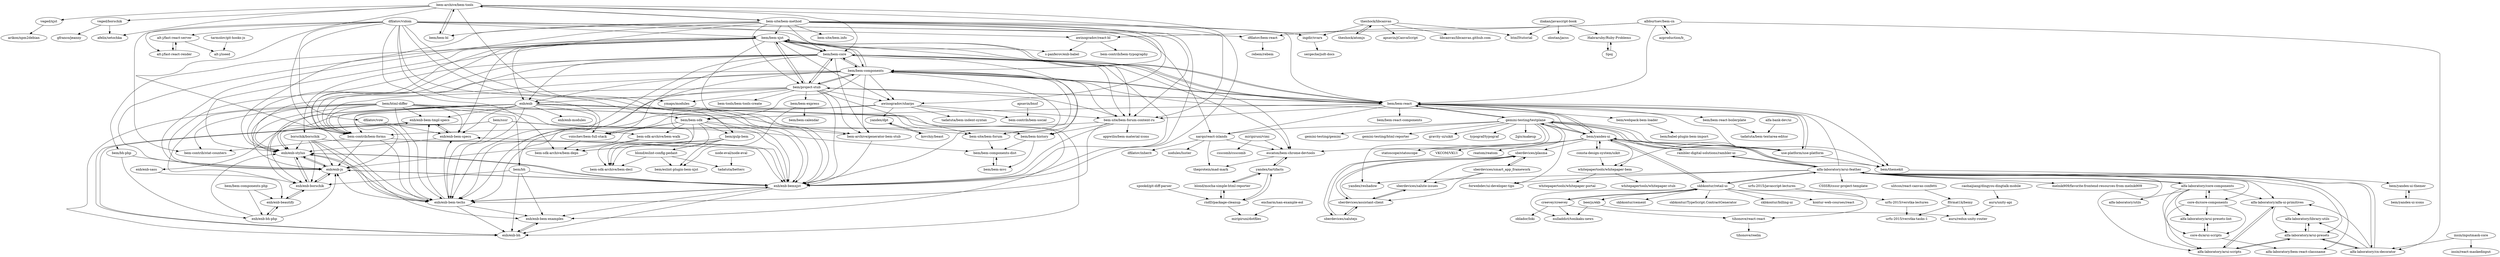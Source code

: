 digraph G {
"bem/html-differ" -> "enb/enb-bem-tmpl-specs"
"bem/html-differ" -> "enb/enb-bem-specs"
"bem/html-differ" -> "enb/enb-stylus"
"bem/html-differ" -> "enb/enb-js"
"bem/html-differ" -> "enb/enb-bemxjst"
"bem/html-differ" -> "enb/enb-bem-techs"
"bem/html-differ" -> "enb/enb-bh"
"bem/html-differ" -> "enb/enb-borschik"
"bem/html-differ" -> "bem-contrib/stat-counters"
"bem/html-differ" -> "bem-archive/generator-bem-stub"
"bem/html-differ" -> "bem/bh"
"bem/html-differ" -> "bem-contrib/bem-forms"
"bem/html-differ" -> "bem-sdk-archive/bem-walk"
"theshock/libcanvas" -> "theshock/atomjs"
"theshock/libcanvas" -> "apsavin/jCanvaScript"
"theshock/libcanvas" -> "libcanvas/libcanvas.github.com"
"theshock/libcanvas" -> "ingdir/svarx"
"theshock/libcanvas" -> "html5tutorial"
"bem/sssr" -> "bem/bem-components-dist"
"bem/sssr" -> "bem-site/bem-forum"
"bem/sssr" -> "enb/enb-bem-techs"
"bem/sssr" -> "enb/enb-borschik"
"bem/sssr" -> "enb/enb-stylus"
"bem/bem-xjst" -> "enb/enb-bemxjst"
"bem/bem-xjst" -> "bem/bem-core"
"bem/bem-xjst" -> "bem-contrib/bem-forms"
"bem/bem-xjst" -> "enb/enb"
"bem/bem-xjst" -> "enb/enb-bem-techs"
"bem/bem-xjst" -> "bem-site/bem-forum-content-ru"
"bem/bem-xjst" -> "enb/enb-stylus"
"bem/bem-xjst" -> "escaton/bem-chrome-devtools"
"bem/bem-xjst" -> "enb/enb-bem-specs"
"bem/bem-xjst" -> "bem/bem-components"
"bem/bem-xjst" -> "enb/enb-js"
"bem/bem-xjst" -> "bem/project-stub"
"bem/bem-xjst" -> "bem/bh-php"
"bem/bem-xjst" -> "awinogradov/sharps"
"bem/bem-xjst" -> "bem/bem-react"
"iliakan/javascript-book" -> "Habraruby/Ruby-Problems"
"iliakan/javascript-book" -> "html5tutorial"
"iliakan/javascript-book" -> "olostan/jacss"
"bem/bem-sdk" -> "bem/gulp-bem"
"bem/bem-sdk" -> "bem-sdk-archive/bem-walk"
"bem/bem-sdk" -> "bem-sdk-archive/bem-decl"
"bem/bem-sdk" -> "voischev/bem-full-stack"
"bem/bem-sdk" -> "enb/enb-js"
"bem/bem-sdk" -> "enb/enb-bemxjst"
"bem/bem-sdk" -> "bem-sdk-archive/bem-deps"
"bem/bem-sdk" -> "bem-archive/generator-bem-stub"
"dfilatov/vidom" -> "voischev/bem-full-stack"
"dfilatov/vidom" -> "bem/gulp-bem"
"dfilatov/vidom" -> "alt-j/fast-react-server"
"dfilatov/vidom" -> "dfilatov/vow"
"dfilatov/vidom" -> "narqo/react-islands"
"dfilatov/vidom" -> "bem/bem-xjst"
"dfilatov/vidom" -> "bem-contrib/bem-forms"
"dfilatov/vidom" -> "bem-sdk-archive/bem-deps"
"dfilatov/vidom" -> "s-panferov/enb-babel"
"dfilatov/vidom" -> "dfilatov/bem-react"
"dfilatov/vidom" -> "bem-contrib/stat-counters"
"dfilatov/vidom" -> "bem/bem-sdk"
"dfilatov/vidom" -> "alt-j/fast-react-render"
"dfilatov/vidom" -> "enb/enb-bemxjst"
"dfilatov/vidom" -> "awinogradov/react-bl"
"bem-archive/generator-bem-stub" -> "enb/enb-bemxjst"
"enb/enb" -> "enb/enb-bemxjst"
"enb/enb" -> "enb/enb-stylus"
"enb/enb" -> "enb/enb-bem-techs"
"enb/enb" -> "enb/enb-js"
"enb/enb" -> "enb/enb-bh"
"enb/enb" -> "enb/enb-borschik"
"enb/enb" -> "enb/enb-bem-specs"
"enb/enb" -> "enb/enb-bem-examples"
"enb/enb" -> "enb/enb-bem-tmpl-specs"
"enb/enb" -> "enb/enb-sass"
"enb/enb" -> "enb/enb-modules"
"enb/enb" -> "bem/bem-history"
"enb/enb" -> "bem/bh"
"enb/enb" -> "bem-contrib/bem-forms"
"bem/bh" -> "enb/enb-bemxjst"
"bem/bh" -> "enb/enb-bem-examples"
"bem/bh" -> "enb/enb-bh"
"bem/bh" -> "enb/enb-borschik"
"enb/enb-bemxjst" -> "enb/enb-stylus"
"enb/enb-bemxjst" -> "enb/enb-bem-techs"
"enb/enb-bemxjst" -> "enb/enb-js"
"enb/enb-bemxjst" -> "enb/enb-bem-examples"
"enb/enb-bemxjst" -> "enb/enb-bh"
"enb/enb-bemxjst" -> "enb/enb-bem-specs"
"bem/bem-mvc" -> "bem/bem-components-dist"
"bem/bem-history" -> "bem/bem-mvc"
"bem/bem-history" -> "bem/bem-components-dist"
"bem-site/bem-forum" -> "bem/bem-components-dist"
"enb/enb-stylus" -> "enb/enb-js"
"enb/enb-stylus" -> "enb/enb-borschik"
"enb/enb-stylus" -> "enb/enb-bemxjst"
"enb/enb-stylus" -> "enb/enb-bem-techs"
"enb/enb-js" -> "enb/enb-stylus"
"enb/enb-js" -> "enb/enb-borschik"
"enb/enb-js" -> "enb/enb-bemxjst"
"enb/enb-bh" -> "enb/enb-bem-examples"
"enb/enb-bh" -> "enb/enb-bem-tmpl-specs"
"enb/enb-borschik" -> "enb/enb-stylus"
"enb/enb-borschik" -> "enb/enb-js"
"enb/enb-borschik" -> "enb/enb-beautify"
"creevey/creevey" -> "skbkontur/retail-ui"
"creevey/creevey" -> "nulladdict/tonikaku-news"
"creevey/creevey" -> "tihonove/react-react"
"creevey/creevey" -> "oblador/loki" ["e"=1]
"alfa-laboratory/alfa-ui-primitives" -> "alfa-laboratory/library-utils"
"alfa-laboratory/alfa-ui-primitives" -> "alfa-laboratory/arui-presets"
"alfa-laboratory/alfa-ui-primitives" -> "alfa-laboratory/arui-scripts"
"bem-site/bem-forum-content-ru" -> "enb/enb-bemxjst"
"bem-site/bem-forum-content-ru" -> "bem-contrib/bem-forms"
"bem-site/bem-forum-content-ru" -> "appwilio/bem-material-icons"
"bem-site/bem-forum-content-ru" -> "bem/bem-history"
"bem-site/bem-forum-content-ru" -> "enb/enb-bem-techs"
"beerjs/ekb" -> "auru/redux-unity-router"
"beerjs/ekb" -> "nulladdict/tonikaku-news"
"alfa-laboratory/arui-scripts" -> "alfa-laboratory/arui-presets"
"alfa-laboratory/arui-scripts" -> "alfa-laboratory/alfa-ui-primitives"
"tihonove/react-react" -> "tihonove/reelm"
"theshock/atomjs" -> "theshock/libcanvas"
"Habraruby/Ruby-Problems" -> "Spoj"
"alfa-laboratory/arui-presets-lint" -> "core-ds/arui-scripts"
"whitepapertools/whitepaper-bem" -> "whitepapertools/whitepaper-portal"
"whitepapertools/whitepaper-bem" -> "whitepapertools/whitepaper-stub"
"Spoj" -> "Habraruby/Ruby-Problems"
"bem/bem-react-boilerplate" -> "tadatuta/bem-textarea-editor"
"encharm/nan-example-eol" -> "miripiruni/dotfiles"
"consta-design-system/uikit" -> "bem/yandex-ui"
"consta-design-system/uikit" -> "whitepapertools/whitepaper-bem"
"awinogradov/sharps" -> "bem-contrib/bem-forms"
"awinogradov/sharps" -> "voischev/bem-full-stack"
"awinogradov/sharps" -> "bem-contrib/bem-social"
"awinogradov/sharps" -> "bem-site/bem-forum-content-ru"
"awinogradov/sharps" -> "tadatuta/bem-indent-syntax"
"awinogradov/sharps" -> "enb/enb-bem-techs"
"awinogradov/sharps" -> "yandex/dpt"
"miripiruni/vimi" -> "escaton/bem-chrome-devtools"
"miripiruni/vimi" -> "csscomb/csscomb"
"bem/bh-php" -> "enb/enb-bh-php"
"bem/bh-php" -> "enb/enb-js"
"dfilatov/bem-react" -> "rebem/rebem"
"azproduction/b_" -> "albburtsev/bem-cn"
"bem/yandex-ui" -> "use-platform/use-platform"
"bem/yandex-ui" -> "bem/bem-react"
"bem/yandex-ui" -> "bem/themekit"
"bem/yandex-ui" -> "whitepapertools/whitepaper-bem"
"bem/yandex-ui" -> "bem/bem-components"
"bem/yandex-ui" -> "VKCOM/VKUI" ["e"=1]
"bem/yandex-ui" -> "consta-design-system/uikit"
"bem/yandex-ui" -> "gemini-testing/testplane"
"bem/yandex-ui" -> "reatom/reatom" ["e"=1]
"bem/yandex-ui" -> "skbkontur/retail-ui"
"bem/yandex-ui" -> "statoscope/statoscope" ["e"=1]
"bem/yandex-ui" -> "sberdevices/plasma"
"bem/yandex-ui" -> "rambler-digital-solutions/rambler-ui"
"enb/enb-bem-specs" -> "enb/enb-bem-tmpl-specs"
"enb/enb-bem-specs" -> "enb/enb-stylus"
"enb/enb-bem-examples" -> "enb/enb-bh"
"enb/enb-bem-techs" -> "enb/enb-bemxjst"
"enb/enb-bem-techs" -> "enb/enb-stylus"
"enb/enb-bem-techs" -> "enb/enb-bem-specs"
"enb/enb-bem-techs" -> "enb/enb-bem-examples"
"enb/enb-bem-techs" -> "enb/enb-bem-tmpl-specs"
"enb/enb-bem-techs" -> "enb/enb-js"
"enb/enb-bem-techs" -> "enb/enb-bh"
"enb/enb-bem-tmpl-specs" -> "enb/enb-bh"
"enb/enb-bem-tmpl-specs" -> "enb/enb-bem-specs"
"enb/enb-beautify" -> "enb/enb-bh-php"
"enb/enb-beautify" -> "enb/enb-borschik"
"enb/enb-bh-php" -> "enb/enb-beautify"
"enb/enb-bh-php" -> "enb/enb-stylus"
"enb/enb-bh-php" -> "enb/enb-js"
"veged/xjst" -> "arikon/npm2debian"
"bem/themekit" -> "bem/yandex-ui-themer"
"spookd/git-diff-parser" -> "rndD/package-cleanup"
"alfa-laboratory/core-components" -> "core-ds/core-components"
"alfa-laboratory/core-components" -> "alfa-laboratory/utils"
"alfa-laboratory/core-components" -> "alfa-laboratory/arui-presets-lint"
"alfa-laboratory/core-components" -> "alfa-laboratory/arui-scripts"
"alfa-laboratory/core-components" -> "alfa-laboratory/arui-feather"
"alfa-laboratory/core-components" -> "core-ds/arui-scripts"
"alfa-laboratory/core-components" -> "alfa-laboratory/alfa-ui-primitives"
"apsavin/bnsf" -> "bem-contrib/bem-social"
"bem-sdk-archive/bem-walk" -> "bem-sdk-archive/bem-decl"
"bem-sdk-archive/bem-walk" -> "bem-sdk-archive/bem-deps"
"bem-contrib/bem-forms" -> "enb/enb-bemxjst"
"bem-contrib/bem-forms" -> "enb/enb-js"
"bem-contrib/bem-forms" -> "bem-contrib/stat-counters"
"bem-contrib/bem-forms" -> "enb/enb-bem-techs"
"albburtsev/bem-cn" -> "azproduction/b_"
"albburtsev/bem-cn" -> "dfilatov/bem-react"
"albburtsev/bem-cn" -> "alfa-laboratory/cn-decorator"
"albburtsev/bem-cn" -> "bem/bem-react"
"albburtsev/bem-cn" -> "awinogradov/react-bl"
"f0rmat1k/bemy" -> "auru/redux-unity-router"
"f0rmat1k/bemy" -> "urfu-2015/verstka-tasks-1"
"voischev/bem-full-stack" -> "bem-sdk-archive/bem-deps"
"tarmolov/git-hooks-js" -> "alt-j/iseed"
"sberdevices/salute-issues" -> "sberdevices/assistant-client"
"ulitcos/react-canvas-confetti" -> "f0rmat1k/bemy"
"insin/inputmask-core" -> "insin/react-maskedinput" ["e"=1]
"insin/inputmask-core" -> "alfa-laboratory/cn-decorator"
"bem/bem-components-php" -> "enb/enb-bh-php"
"bem/bem-components-php" -> "enb/enb-beautify"
"bem/bem-components-dist" -> "bem/bem-mvc"
"enb/enb-sass" -> "enb/enb-beautify"
"use-platform/use-platform" -> "bem/yandex-ui"
"use-platform/use-platform" -> "bem/themekit"
"use-platform/use-platform" -> "bem/bem-react"
"rndD/package-cleanup" -> "yandex/tartifacts"
"rndD/package-cleanup" -> "miripiruni/dotfiles"
"rndD/package-cleanup" -> "blond/mocha-simple-html-reporter"
"sberdevices/plasma" -> "sberdevices/assistant-client"
"sberdevices/plasma" -> "sberdevices/salutejs"
"sberdevices/plasma" -> "sberdevices/smart_app_framework"
"sberdevices/plasma" -> "sberdevices/salute-issues"
"sberdevices/smart_app_framework" -> "sberdevices/plasma"
"sberdevices/smart_app_framework" -> "sberdevices/salute-issues"
"sberdevices/smart_app_framework" -> "sberdevices/assistant-client"
"bem/yandex-ui-icons" -> "bem/yandex-ui-themer"
"bem/yandex-ui-themer" -> "bem/yandex-ui-icons"
"sberdevices/assistant-client" -> "sberdevices/plasma"
"sberdevices/assistant-client" -> "sberdevices/salutejs"
"sberdevices/assistant-client" -> "sberdevices/salute-issues"
"sberdevices/salutejs" -> "sberdevices/assistant-client"
"sberdevices/salutejs" -> "sberdevices/plasma"
"core-ds/core-components" -> "alfa-laboratory/core-components"
"core-ds/core-components" -> "core-ds/arui-scripts"
"core-ds/core-components" -> "alfa-laboratory/arui-presets-lint"
"core-ds/core-components" -> "alfa-laboratory/arui-scripts"
"urfu-2015/javascript-lectures" -> "urfu-2015/verstka-lectures"
"ingdir/svarx" -> "sergeche/jsdt-docs"
"kovchiy/beast" -> "yandex/dpt"
"narqo/react-islands" -> "escaton/bem-chrome-devtools"
"narqo/react-islands" -> "dfilatov/inherit"
"narqo/react-islands" -> "theprotein/mad-mark"
"narqo/react-islands" -> "nodules/luster"
"veged/borschik" -> "afelix/setochka"
"veged/borschik" -> "gfranco/jeanny"
"bem/gulp-bem" -> "bem/eslint-plugin-bem-xjst"
"bem/gulp-bem" -> "blond/eslint-config-pedant"
"bem/gulp-bem" -> "bem-sdk-archive/bem-deps"
"bem/gulp-bem" -> "bem-sdk-archive/bem-decl"
"urfu-2015/verstka-lectures" -> "urfu-2015/verstka-tasks-1"
"bem/bem-express" -> "bem/bem-calendar"
"bem/bem-express" -> "bem/eslint-plugin-bem-xjst"
"gemini-testing/testplane" -> "gemini-testing/gemini" ["e"=1]
"gemini-testing/testplane" -> "bem/bem-react"
"gemini-testing/testplane" -> "gemini-testing/html-reporter" ["e"=1]
"gemini-testing/testplane" -> "gravity-ui/uikit" ["e"=1]
"gemini-testing/testplane" -> "typograf/typograf" ["e"=1]
"gemini-testing/testplane" -> "bem/yandex-ui"
"gemini-testing/testplane" -> "yandex/reshadow" ["e"=1]
"gemini-testing/testplane" -> "bem/themekit"
"gemini-testing/testplane" -> "statoscope/statoscope" ["e"=1]
"gemini-testing/testplane" -> "alfa-laboratory/arui-feather"
"gemini-testing/testplane" -> "2gis/makeup" ["e"=1]
"gemini-testing/testplane" -> "narqo/react-islands"
"gemini-testing/testplane" -> "escaton/bem-chrome-devtools"
"gemini-testing/testplane" -> "forwebdev/ui-developer-tips" ["e"=1]
"gemini-testing/testplane" -> "use-platform/use-platform"
"escaton/bem-chrome-devtools" -> "yandex/tartifacts"
"escaton/bem-chrome-devtools" -> "theprotein/mad-mark"
"bem/project-stub" -> "bem/bem-components"
"bem/project-stub" -> "bem/bem-core"
"bem/project-stub" -> "bem/bem-express"
"bem/project-stub" -> "bem-site/bem-forum-content-ru"
"bem/project-stub" -> "bem-archive/generator-bem-stub"
"bem/project-stub" -> "bem/bem-xjst"
"bem/project-stub" -> "ymaps/modules"
"bem/project-stub" -> "bem-contrib/bem-forms"
"bem/project-stub" -> "bem/bem-react"
"bem/project-stub" -> "awinogradov/sharps"
"bem/project-stub" -> "bem-site/bem-forum"
"bem/project-stub" -> "enb/enb"
"bem/project-stub" -> "enb/enb-bemxjst"
"bem/project-stub" -> "enb/enb-bem-techs"
"bem/project-stub" -> "bem-tools/bem-tools-create"
"yandex/tartifacts" -> "rndD/package-cleanup"
"yandex/tartifacts" -> "blond/mocha-simple-html-reporter"
"yandex/tartifacts" -> "escaton/bem-chrome-devtools"
"blond/eslint-config-pedant" -> "bem-sdk-archive/bem-decl"
"blond/eslint-config-pedant" -> "bem/eslint-plugin-bem-xjst"
"blond/eslint-config-pedant" -> "tadatuta/betterc"
"alfa-bank-dev/ui" -> "tadatuta/bem-textarea-editor"
"awinogradov/react-bl" -> "s-panferov/enb-babel"
"awinogradov/react-bl" -> "bem-contrib/bem-typography"
"node-eval/node-eval" -> "tadatuta/betterc"
"alt-j/fast-react-server" -> "alt-j/fast-react-render"
"alt-j/fast-react-server" -> "alt-j/iseed"
"alt-j/fast-react-render" -> "alt-j/fast-react-server"
"bem-archive/bem-tools" -> "bem/bem-bl"
"bem-archive/bem-tools" -> "bem-site/bem-method"
"bem-archive/bem-tools" -> "veged/xjst"
"bem-archive/bem-tools" -> "veged/borschik"
"bem-archive/bem-tools" -> "bem/bem-core"
"bem-archive/bem-tools" -> "bem-contrib/bem-forms"
"bem-archive/bem-tools" -> "afelix/setochka"
"bem-archive/bem-tools" -> "bem-site/bem-forum-content-ru"
"bem-archive/bem-tools" -> "enb/enb-bemxjst"
"bem-archive/bem-tools" -> "ymaps/modules"
"bem/bem-bl" -> "bem-archive/bem-tools"
"bem/bem-components" -> "bem/bem-core"
"bem/bem-components" -> "bem/project-stub"
"bem/bem-components" -> "bem/bem-react"
"bem/bem-components" -> "bem/bem-xjst"
"bem/bem-components" -> "enb/enb-bemxjst"
"bem/bem-components" -> "bem-site/bem-forum-content-ru"
"bem/bem-components" -> "bem/bem-sdk"
"bem/bem-components" -> "bem-site/bem-forum"
"bem/bem-components" -> "enb/enb"
"bem/bem-components" -> "bem/bem-history"
"bem/bem-components" -> "enb/enb-bem-techs"
"bem/bem-components" -> "awinogradov/sharps"
"bem/bem-components" -> "bem-archive/generator-bem-stub"
"bem/bem-components" -> "bem-contrib/bem-forms"
"bem/bem-components" -> "enb/enb-stylus"
"bem/bem-react" -> "bem/yandex-ui"
"bem/bem-react" -> "bem/bem-components"
"bem/bem-react" -> "bem/bem-core"
"bem/bem-react" -> "bem/bem-xjst"
"bem/bem-react" -> "gemini-testing/testplane"
"bem/bem-react" -> "bem/webpack-bem-loader"
"bem/bem-react" -> "bem/project-stub"
"bem/bem-react" -> "bem/themekit"
"bem/bem-react" -> "bem/bem-react-boilerplate"
"bem/bem-react" -> "bem/bem-react-components"
"bem/bem-react" -> "bem/bem-sdk"
"bem/bem-react" -> "bem-site/bem-forum-content-ru"
"bem/bem-react" -> "whitepapertools/whitepaper-bem"
"bem/bem-react" -> "use-platform/use-platform"
"bem/bem-react" -> "narqo/react-islands"
"blond/mocha-simple-html-reporter" -> "rndD/package-cleanup"
"blond/mocha-simple-html-reporter" -> "yandex/tartifacts"
"core-ds/arui-scripts" -> "alfa-laboratory/arui-presets-lint"
"core-ds/arui-scripts" -> "alfa-laboratory/bem-react-classname"
"bem/webpack-bem-loader" -> "bem/babel-plugin-bem-import"
"rambler-digital-solutions/rambler-ui" -> "alfa-laboratory/arui-feather"
"dfilatov/vow" -> "enb/enb-bem-specs"
"dfilatov/vow" -> "enb/enb-bem-techs"
"skbkontur/retail-ui" -> "creevey/creevey"
"skbkontur/retail-ui" -> "nulladdict/tonikaku-news"
"skbkontur/retail-ui" -> "tihonove/react-react"
"skbkontur/retail-ui" -> "beerjs/ekb"
"skbkontur/retail-ui" -> "skbkontur/cement"
"skbkontur/retail-ui" -> "skbkontur/TypeScript.ContractGenerator"
"skbkontur/retail-ui" -> "skbkontur/billing-ui"
"skbkontur/retail-ui" -> "alfa-laboratory/arui-feather"
"skbkontur/retail-ui" -> "bem/yandex-ui"
"skbkontur/retail-ui" -> "kontur-web-courses/react"
"yandex/dpt" -> "kovchiy/beast"
"auru/unity-api" -> "auru/redux-unity-router"
"caohaijiang/dingyou-dingtalk-mobile" -> "auru/unity-api"
"bem/bem-core" -> "bem/bem-components"
"bem/bem-core" -> "bem/project-stub"
"bem/bem-core" -> "enb/enb-bemxjst"
"bem/bem-core" -> "enb/enb-bem-techs"
"bem/bem-core" -> "bem/bem-xjst"
"bem/bem-core" -> "enb/enb"
"bem/bem-core" -> "bem-site/bem-forum"
"bem/bem-core" -> "bem-contrib/bem-forms"
"bem/bem-core" -> "bem-site/bem-forum-content-ru"
"bem/bem-core" -> "bem-archive/generator-bem-stub"
"bem/bem-core" -> "bem/bem-react"
"bem/bem-core" -> "voischev/bem-full-stack"
"bem/bem-core" -> "enb/enb-stylus"
"bem/bem-core" -> "enb/enb-js"
"bem/bem-core" -> "escaton/bem-chrome-devtools"
"bem-site/bem-method" -> "bem-archive/bem-tools"
"bem-site/bem-method" -> "bem/bem-bl"
"bem-site/bem-method" -> "bem/project-stub"
"bem-site/bem-method" -> "bem/bem-react"
"bem-site/bem-method" -> "bem/bem-components"
"bem-site/bem-method" -> "bem-site/bem-forum-content-ru"
"bem-site/bem-method" -> "ingdir/svarx"
"bem-site/bem-method" -> "bem/bem-xjst"
"bem-site/bem-method" -> "awinogradov/sharps"
"bem-site/bem-method" -> "borschik/borschik"
"bem-site/bem-method" -> "bem/bem-core"
"bem-site/bem-method" -> "enb/enb-stylus"
"bem-site/bem-method" -> "enb/enb-js"
"bem-site/bem-method" -> "bem-site/bem.info"
"bem-site/bem-method" -> "enb/enb-bemxjst"
"alfa-laboratory/arui-feather" -> "alfa-laboratory/cn-decorator"
"alfa-laboratory/arui-feather" -> "alfa-laboratory/core-components"
"alfa-laboratory/arui-feather" -> "alfa-laboratory/arui-presets"
"alfa-laboratory/arui-feather" -> "alfa-laboratory/arui-scripts"
"alfa-laboratory/arui-feather" -> "forwebdev/ui-developer-tips" ["e"=1]
"alfa-laboratory/arui-feather" -> "rambler-digital-solutions/rambler-ui"
"alfa-laboratory/arui-feather" -> "bem/bem-react"
"alfa-laboratory/arui-feather" -> "alfa-laboratory/alfa-ui-primitives"
"alfa-laboratory/arui-feather" -> "alfa-laboratory/bem-react-classname"
"alfa-laboratory/arui-feather" -> "core-ds/core-components"
"alfa-laboratory/arui-feather" -> "CSSSR/csssr-project-template" ["e"=1]
"alfa-laboratory/arui-feather" -> "skbkontur/retail-ui"
"alfa-laboratory/arui-feather" -> "yandex/reshadow" ["e"=1]
"alfa-laboratory/arui-feather" -> "gemini-testing/testplane"
"alfa-laboratory/arui-feather" -> "melnik909/favorite-frontend-resources-from-melnik909" ["e"=1]
"alfa-laboratory/cn-decorator" -> "alfa-laboratory/arui-presets"
"alfa-laboratory/cn-decorator" -> "alfa-laboratory/arui-feather"
"alfa-laboratory/cn-decorator" -> "alfa-laboratory/library-utils"
"alfa-laboratory/cn-decorator" -> "alfa-laboratory/alfa-ui-primitives"
"alfa-laboratory/arui-presets" -> "alfa-laboratory/library-utils"
"alfa-laboratory/arui-presets" -> "alfa-laboratory/cn-decorator"
"alfa-laboratory/arui-presets" -> "alfa-laboratory/arui-scripts"
"alfa-laboratory/library-utils" -> "alfa-laboratory/arui-presets"
"borschik/borschik" -> "enb/enb-bem-techs"
"borschik/borschik" -> "enb/enb-stylus"
"borschik/borschik" -> "enb/enb-bem-examples"
"borschik/borschik" -> "enb/enb-bemxjst"
"borschik/borschik" -> "enb/enb-borschik"
"borschik/borschik" -> "enb/enb-js"
"ymaps/modules" -> "enb/enb-bemxjst"
"ymaps/modules" -> "bem-sdk-archive/bem-decl"
"bem/html-differ" ["l"="-43.004,23.981"]
"enb/enb-bem-tmpl-specs" ["l"="-43.017,23.989"]
"enb/enb-bem-specs" ["l"="-42.997,23.993"]
"enb/enb-stylus" ["l"="-42.99,24.018"]
"enb/enb-js" ["l"="-42.99,24.01"]
"enb/enb-bemxjst" ["l"="-42.977,24.003"]
"enb/enb-bem-techs" ["l"="-42.989,24.001"]
"enb/enb-bh" ["l"="-43.008,23.996"]
"enb/enb-borschik" ["l"="-43.015,24.011"]
"bem-contrib/stat-counters" ["l"="-42.979,23.97"]
"bem-archive/generator-bem-stub" ["l"="-42.964,23.99"]
"bem/bh" ["l"="-43.025,23.997"]
"bem-contrib/bem-forms" ["l"="-42.973,23.997"]
"bem-sdk-archive/bem-walk" ["l"="-42.983,23.959"]
"theshock/libcanvas" ["l"="-42.903,23.823"]
"theshock/atomjs" ["l"="-42.881,23.81"]
"apsavin/jCanvaScript" ["l"="-42.913,23.791"]
"libcanvas/libcanvas.github.com" ["l"="-42.928,23.813"]
"ingdir/svarx" ["l"="-42.921,23.915"]
"html5tutorial" ["l"="-42.889,23.77"]
"bem/sssr" ["l"="-43.014,24.033"]
"bem/bem-components-dist" ["l"="-43.011,24.047"]
"bem-site/bem-forum" ["l"="-42.98,24.033"]
"bem/bem-xjst" ["l"="-42.962,24.007"]
"bem/bem-core" ["l"="-42.959,24.019"]
"enb/enb" ["l"="-43,24.01"]
"bem-site/bem-forum-content-ru" ["l"="-42.973,24.024"]
"escaton/bem-chrome-devtools" ["l"="-42.922,24.047"]
"bem/bem-components" ["l"="-42.943,24.018"]
"bem/project-stub" ["l"="-42.947,23.999"]
"bem/bh-php" ["l"="-43.013,24.021"]
"awinogradov/sharps" ["l"="-42.987,23.986"]
"bem/bem-react" ["l"="-42.901,24.025"]
"iliakan/javascript-book" ["l"="-42.881,23.728"]
"Habraruby/Ruby-Problems" ["l"="-42.882,23.695"]
"olostan/jacss" ["l"="-42.86,23.718"]
"bem/bem-sdk" ["l"="-42.952,23.98"]
"bem/gulp-bem" ["l"="-42.967,23.944"]
"bem-sdk-archive/bem-decl" ["l"="-42.973,23.962"]
"voischev/bem-full-stack" ["l"="-42.964,23.975"]
"bem-sdk-archive/bem-deps" ["l"="-42.962,23.957"]
"dfilatov/vidom" ["l"="-42.943,23.959"]
"alt-j/fast-react-server" ["l"="-42.973,23.891"]
"dfilatov/vow" ["l"="-42.998,23.958"]
"narqo/react-islands" ["l"="-42.908,24.053"]
"s-panferov/enb-babel" ["l"="-42.916,23.949"]
"dfilatov/bem-react" ["l"="-42.877,23.939"]
"alt-j/fast-react-render" ["l"="-42.959,23.907"]
"awinogradov/react-bl" ["l"="-42.895,23.955"]
"enb/enb-bem-examples" ["l"="-43.011,24.006"]
"enb/enb-sass" ["l"="-43.037,24.029"]
"enb/enb-modules" ["l"="-43.041,24.003"]
"bem/bem-history" ["l"="-42.994,24.038"]
"bem/bem-mvc" ["l"="-43.024,24.054"]
"enb/enb-beautify" ["l"="-43.042,24.016"]
"creevey/creevey" ["l"="-42.714,24.084"]
"skbkontur/retail-ui" ["l"="-42.749,24.065"]
"nulladdict/tonikaku-news" ["l"="-42.702,24.071"]
"tihonove/react-react" ["l"="-42.711,24.06"]
"oblador/loki" ["l"="5.63,-39.925"]
"alfa-laboratory/alfa-ui-primitives" ["l"="-42.779,24.082"]
"alfa-laboratory/library-utils" ["l"="-42.776,24.058"]
"alfa-laboratory/arui-presets" ["l"="-42.779,24.071"]
"alfa-laboratory/arui-scripts" ["l"="-42.769,24.091"]
"appwilio/bem-material-icons" ["l"="-43.003,24.056"]
"beerjs/ekb" ["l"="-42.677,24.077"]
"auru/redux-unity-router" ["l"="-42.62,24.089"]
"tihonove/reelm" ["l"="-42.681,24.049"]
"Spoj" ["l"="-42.881,23.675"]
"alfa-laboratory/arui-presets-lint" ["l"="-42.755,24.131"]
"core-ds/arui-scripts" ["l"="-42.769,24.129"]
"whitepapertools/whitepaper-bem" ["l"="-42.837,24.045"]
"whitepapertools/whitepaper-portal" ["l"="-42.817,24.033"]
"whitepapertools/whitepaper-stub" ["l"="-42.803,24.034"]
"bem/bem-react-boilerplate" ["l"="-42.874,23.977"]
"tadatuta/bem-textarea-editor" ["l"="-42.844,23.944"]
"encharm/nan-example-eol" ["l"="-42.789,23.974"]
"miripiruni/dotfiles" ["l"="-42.814,23.984"]
"consta-design-system/uikit" ["l"="-42.847,24.09"]
"bem/yandex-ui" ["l"="-42.845,24.064"]
"bem-contrib/bem-social" ["l"="-43.031,23.952"]
"tadatuta/bem-indent-syntax" ["l"="-43.023,23.966"]
"yandex/dpt" ["l"="-43.055,23.971"]
"miripiruni/vimi" ["l"="-42.946,24.117"]
"csscomb/csscomb" ["l"="-42.959,24.152"]
"enb/enb-bh-php" ["l"="-43.027,24.019"]
"rebem/rebem" ["l"="-42.857,23.904"]
"azproduction/b_" ["l"="-42.82,23.958"]
"albburtsev/bem-cn" ["l"="-42.845,23.979"]
"use-platform/use-platform" ["l"="-42.872,24.043"]
"bem/themekit" ["l"="-42.854,24.034"]
"VKCOM/VKUI" ["l"="-15.41,26.317"]
"gemini-testing/testplane" ["l"="-42.871,24.067"]
"reatom/reatom" ["l"="-4.721,-29.634"]
"statoscope/statoscope" ["l"="-43.883,24.709"]
"sberdevices/plasma" ["l"="-42.854,24.151"]
"rambler-digital-solutions/rambler-ui" ["l"="-42.821,24.106"]
"veged/xjst" ["l"="-43.021,24.104"]
"arikon/npm2debian" ["l"="-43.04,24.126"]
"bem/yandex-ui-themer" ["l"="-42.818,24.016"]
"spookd/git-diff-parser" ["l"="-42.823,23.994"]
"rndD/package-cleanup" ["l"="-42.851,24.002"]
"alfa-laboratory/core-components" ["l"="-42.773,24.109"]
"core-ds/core-components" ["l"="-42.755,24.112"]
"alfa-laboratory/utils" ["l"="-42.742,24.128"]
"alfa-laboratory/arui-feather" ["l"="-42.803,24.084"]
"apsavin/bnsf" ["l"="-43.059,23.932"]
"alfa-laboratory/cn-decorator" ["l"="-42.797,24.06"]
"f0rmat1k/bemy" ["l"="-42.572,24.091"]
"urfu-2015/verstka-tasks-1" ["l"="-42.541,24.08"]
"tarmolov/git-hooks-js" ["l"="-43.017,23.822"]
"alt-j/iseed" ["l"="-42.997,23.853"]
"sberdevices/salute-issues" ["l"="-42.851,24.184"]
"sberdevices/assistant-client" ["l"="-42.86,24.172"]
"ulitcos/react-canvas-confetti" ["l"="-42.545,24.109"]
"insin/inputmask-core" ["l"="-42.796,24.137"]
"insin/react-maskedinput" ["l"="0.357,-28.809"]
"bem/bem-components-php" ["l"="-43.058,24.024"]
"yandex/tartifacts" ["l"="-42.881,24.019"]
"blond/mocha-simple-html-reporter" ["l"="-42.868,24.002"]
"sberdevices/salutejs" ["l"="-42.874,24.164"]
"sberdevices/smart_app_framework" ["l"="-42.841,24.17"]
"bem/yandex-ui-icons" ["l"="-42.799,24.008"]
"urfu-2015/javascript-lectures" ["l"="-42.487,24.071"]
"urfu-2015/verstka-lectures" ["l"="-42.512,24.075"]
"sergeche/jsdt-docs" ["l"="-42.911,23.891"]
"kovchiy/beast" ["l"="-43.082,23.966"]
"dfilatov/inherit" ["l"="-42.922,24.09"]
"theprotein/mad-mark" ["l"="-42.922,24.069"]
"nodules/luster" ["l"="-42.905,24.085"]
"veged/borschik" ["l"="-43.03,24.077"]
"afelix/setochka" ["l"="-43.011,24.077"]
"gfranco/jeanny" ["l"="-43.057,24.09"]
"bem/eslint-plugin-bem-xjst" ["l"="-42.97,23.926"]
"blond/eslint-config-pedant" ["l"="-42.991,23.927"]
"bem/bem-express" ["l"="-42.946,23.935"]
"bem/bem-calendar" ["l"="-42.938,23.907"]
"gemini-testing/gemini" ["l"="-2.012,-0.243"]
"gemini-testing/html-reporter" ["l"="-1.988,-0.196"]
"gravity-ui/uikit" ["l"="-44.543,26.663"]
"typograf/typograf" ["l"="-44.023,24.88"]
"yandex/reshadow" ["l"="-4.696,-29.484"]
"2gis/makeup" ["l"="-44.087,24.816"]
"forwebdev/ui-developer-tips" ["l"="-44.002,24.732"]
"ymaps/modules" ["l"="-42.977,24.014"]
"bem-tools/bem-tools-create" ["l"="-42.916,23.983"]
"tadatuta/betterc" ["l"="-43.018,23.902"]
"alfa-bank-dev/ui" ["l"="-42.82,23.92"]
"bem-contrib/bem-typography" ["l"="-42.894,23.932"]
"node-eval/node-eval" ["l"="-43.04,23.884"]
"bem-archive/bem-tools" ["l"="-42.987,24.053"]
"bem/bem-bl" ["l"="-42.981,24.075"]
"bem-site/bem-method" ["l"="-42.96,24.036"]
"bem/webpack-bem-loader" ["l"="-42.865,24.015"]
"bem/bem-react-components" ["l"="-42.891,23.998"]
"alfa-laboratory/bem-react-classname" ["l"="-42.792,24.113"]
"bem/babel-plugin-bem-import" ["l"="-42.84,24.01"]
"skbkontur/cement" ["l"="-42.711,24.041"]
"skbkontur/TypeScript.ContractGenerator" ["l"="-42.731,24.031"]
"skbkontur/billing-ui" ["l"="-42.742,24.042"]
"kontur-web-courses/react" ["l"="-42.728,24.056"]
"auru/unity-api" ["l"="-42.606,24.107"]
"caohaijiang/dingyou-dingtalk-mobile" ["l"="-42.594,24.126"]
"borschik/borschik" ["l"="-43,24.025"]
"bem-site/bem.info" ["l"="-42.957,24.069"]
"CSSSR/csssr-project-template" ["l"="-44.083,24.76"]
"melnik909/favorite-frontend-resources-from-melnik909" ["l"="-44.042,24.72"]
}